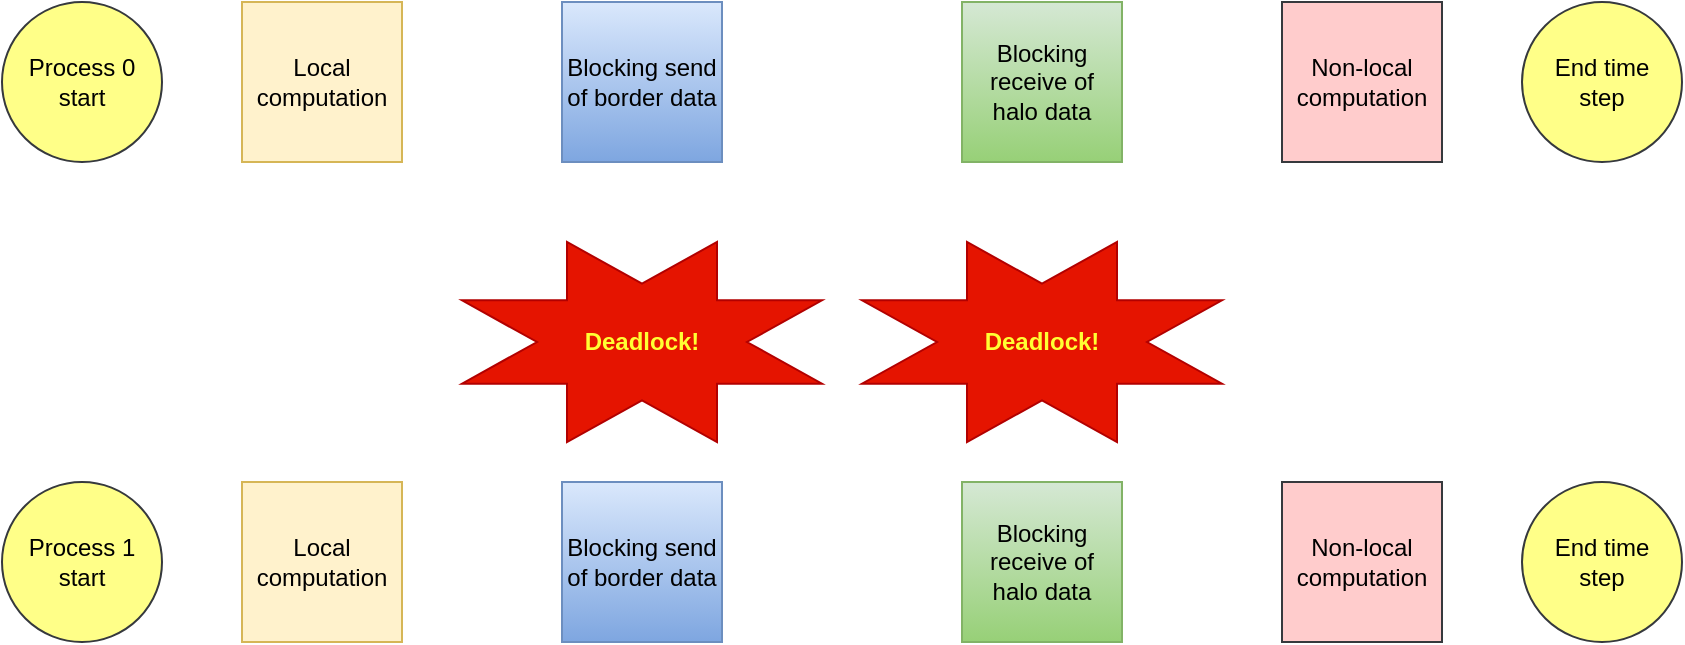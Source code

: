 <mxfile version="13.9.7" type="github">
  <diagram id="5Cmo91NUEk2H3ckEnoAz" name="Page-1">
    <mxGraphModel dx="800" dy="1141" grid="1" gridSize="10" guides="1" tooltips="1" connect="1" arrows="1" fold="1" page="1" pageScale="1" pageWidth="850" pageHeight="1100" math="0" shadow="0">
      <root>
        <mxCell id="0" />
        <mxCell id="1" parent="0" />
        <mxCell id="lO88fd5yi4aPhk9MZSfZ-1" value="Local computation" style="rounded=0;whiteSpace=wrap;html=1;fillColor=#fff2cc;strokeColor=#d6b656;" parent="1" vertex="1">
          <mxGeometry x="160" y="120" width="80" height="80" as="geometry" />
        </mxCell>
        <mxCell id="lO88fd5yi4aPhk9MZSfZ-2" value="Blocking send of border data" style="rounded=0;whiteSpace=wrap;html=1;fillColor=#dae8fc;strokeColor=#6c8ebf;gradientColor=#7ea6e0;" parent="1" vertex="1">
          <mxGeometry x="320" y="120" width="80" height="80" as="geometry" />
        </mxCell>
        <mxCell id="lO88fd5yi4aPhk9MZSfZ-3" value="Blocking receive of halo data" style="rounded=0;whiteSpace=wrap;html=1;fillColor=#d5e8d4;strokeColor=#82b366;gradientColor=#97d077;" parent="1" vertex="1">
          <mxGeometry x="520" y="120" width="80" height="80" as="geometry" />
        </mxCell>
        <mxCell id="lO88fd5yi4aPhk9MZSfZ-4" value="Non-local computation" style="rounded=0;whiteSpace=wrap;html=1;fillColor=#ffcccc;strokeColor=#36393d;" parent="1" vertex="1">
          <mxGeometry x="680" y="120" width="80" height="80" as="geometry" />
        </mxCell>
        <mxCell id="lO88fd5yi4aPhk9MZSfZ-5" value="Process 0&lt;br&gt;start" style="ellipse;whiteSpace=wrap;html=1;aspect=fixed;fillColor=#ffff88;strokeColor=#36393d;" parent="1" vertex="1">
          <mxGeometry x="40" y="120" width="80" height="80" as="geometry" />
        </mxCell>
        <mxCell id="lO88fd5yi4aPhk9MZSfZ-6" value="End time&lt;br&gt;step" style="ellipse;whiteSpace=wrap;html=1;aspect=fixed;fillColor=#ffff88;strokeColor=#36393d;" parent="1" vertex="1">
          <mxGeometry x="800" y="120" width="80" height="80" as="geometry" />
        </mxCell>
        <mxCell id="lO88fd5yi4aPhk9MZSfZ-7" value="Local computation" style="rounded=0;whiteSpace=wrap;html=1;fillColor=#fff2cc;strokeColor=#d6b656;" parent="1" vertex="1">
          <mxGeometry x="160" y="360" width="80" height="80" as="geometry" />
        </mxCell>
        <mxCell id="lO88fd5yi4aPhk9MZSfZ-10" value="Non-local computation" style="rounded=0;whiteSpace=wrap;html=1;fillColor=#ffcccc;strokeColor=#36393d;" parent="1" vertex="1">
          <mxGeometry x="680" y="360" width="80" height="80" as="geometry" />
        </mxCell>
        <mxCell id="lO88fd5yi4aPhk9MZSfZ-11" value="Process 1 start" style="ellipse;whiteSpace=wrap;html=1;aspect=fixed;fillColor=#ffff88;strokeColor=#36393d;" parent="1" vertex="1">
          <mxGeometry x="40" y="360" width="80" height="80" as="geometry" />
        </mxCell>
        <mxCell id="lO88fd5yi4aPhk9MZSfZ-12" value="End time&lt;br&gt;step" style="ellipse;whiteSpace=wrap;html=1;aspect=fixed;fillColor=#ffff88;strokeColor=#36393d;" parent="1" vertex="1">
          <mxGeometry x="800" y="360" width="80" height="80" as="geometry" />
        </mxCell>
        <mxCell id="lO88fd5yi4aPhk9MZSfZ-13" value="" style="verticalLabelPosition=bottom;verticalAlign=top;html=1;shape=mxgraph.basic.8_point_star;fillColor=#e51400;strokeColor=#B20000;fontColor=#ffffff;" parent="1" vertex="1">
          <mxGeometry x="270" y="240" width="180" height="100" as="geometry" />
        </mxCell>
        <mxCell id="lO88fd5yi4aPhk9MZSfZ-15" value="Deadlock!" style="text;html=1;strokeColor=none;fillColor=none;align=center;verticalAlign=middle;whiteSpace=wrap;rounded=0;fontColor=#FFFF33;fontStyle=1" parent="1" vertex="1">
          <mxGeometry x="340" y="280" width="40" height="20" as="geometry" />
        </mxCell>
        <mxCell id="lO88fd5yi4aPhk9MZSfZ-19" value="" style="verticalLabelPosition=bottom;verticalAlign=top;html=1;shape=mxgraph.basic.8_point_star;fillColor=#e51400;strokeColor=#B20000;fontColor=#ffffff;" parent="1" vertex="1">
          <mxGeometry x="470" y="240" width="180" height="100" as="geometry" />
        </mxCell>
        <mxCell id="lO88fd5yi4aPhk9MZSfZ-20" value="Deadlock!" style="text;html=1;strokeColor=none;fillColor=none;align=center;verticalAlign=middle;whiteSpace=wrap;rounded=0;fontColor=#FFFF33;fontStyle=1" parent="1" vertex="1">
          <mxGeometry x="540" y="280" width="40" height="20" as="geometry" />
        </mxCell>
        <mxCell id="xFg7o4CnwHjb39-5lcCD-3" value="Blocking send of border data" style="rounded=0;whiteSpace=wrap;html=1;fillColor=#dae8fc;strokeColor=#6c8ebf;gradientColor=#7ea6e0;" vertex="1" parent="1">
          <mxGeometry x="320" y="360" width="80" height="80" as="geometry" />
        </mxCell>
        <mxCell id="xFg7o4CnwHjb39-5lcCD-4" value="Blocking receive of halo data" style="rounded=0;whiteSpace=wrap;html=1;fillColor=#d5e8d4;strokeColor=#82b366;gradientColor=#97d077;" vertex="1" parent="1">
          <mxGeometry x="520" y="360" width="80" height="80" as="geometry" />
        </mxCell>
      </root>
    </mxGraphModel>
  </diagram>
</mxfile>
